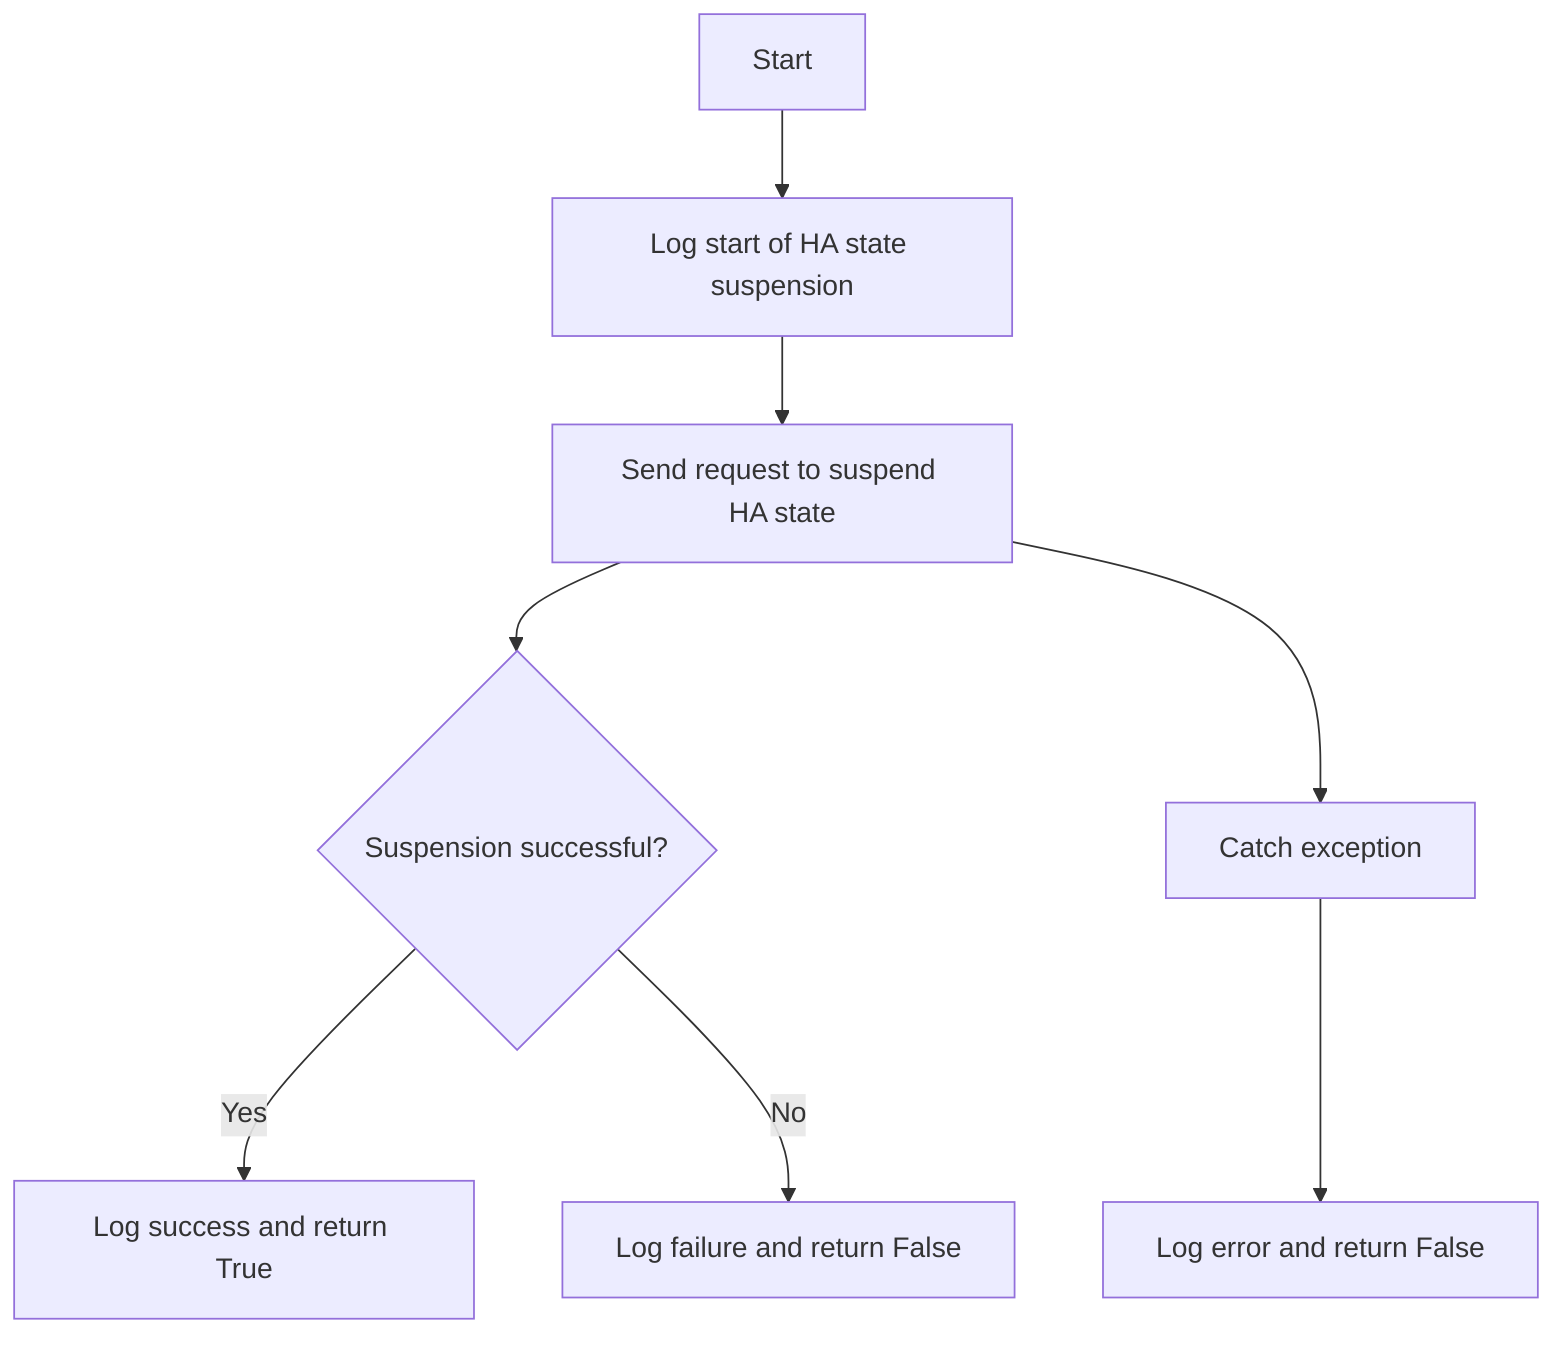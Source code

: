 graph TB
    SHP1[Start] --> SHP2[Log start of HA state suspension]
    SHP2 --> SHP3[Send request to suspend HA state]
    SHP3 --> SHP4{Suspension successful?}
    SHP4 -->|Yes| SHP5[Log success and return True]
    SHP4 -->|No| SHP6[Log failure and return False]
    SHP3 --> SHP7[Catch exception]
    SHP7 --> SHP8[Log error and return False]